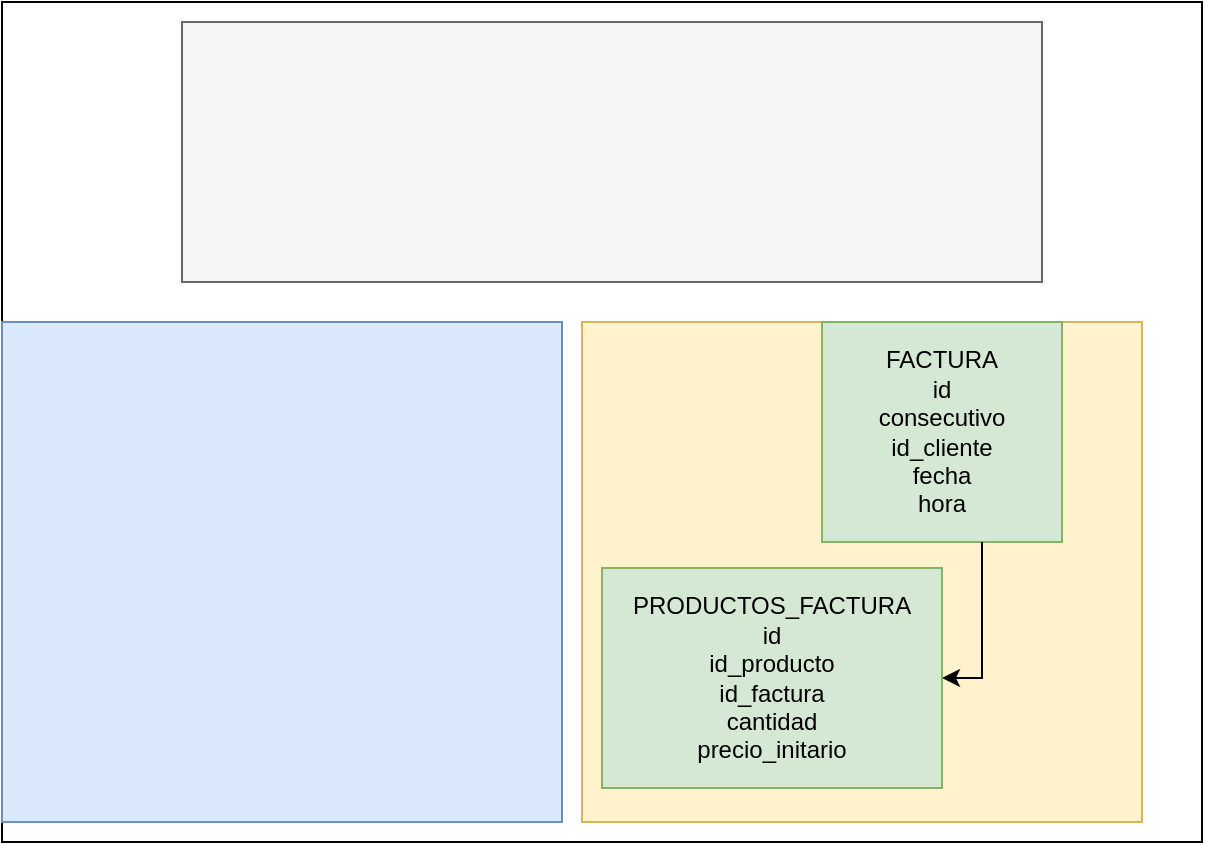 <mxfile version="14.9.2" type="github">
  <diagram id="CnTrR7WhBgnrLXdAodzG" name="Page-1">
    <mxGraphModel dx="942" dy="628" grid="1" gridSize="10" guides="1" tooltips="1" connect="1" arrows="1" fold="1" page="1" pageScale="1" pageWidth="827" pageHeight="1169" math="0" shadow="0">
      <root>
        <mxCell id="0" />
        <mxCell id="1" parent="0" />
        <mxCell id="euy4Yfth89vrqx_T5wz5-1" value="" style="rounded=0;whiteSpace=wrap;html=1;" vertex="1" parent="1">
          <mxGeometry x="40" y="20" width="600" height="420" as="geometry" />
        </mxCell>
        <mxCell id="euy4Yfth89vrqx_T5wz5-2" value="" style="rounded=0;whiteSpace=wrap;html=1;fillColor=#f5f5f5;strokeColor=#666666;fontColor=#333333;" vertex="1" parent="1">
          <mxGeometry x="130" y="30" width="430" height="130" as="geometry" />
        </mxCell>
        <mxCell id="euy4Yfth89vrqx_T5wz5-3" value="" style="rounded=0;whiteSpace=wrap;html=1;fillColor=#dae8fc;strokeColor=#6c8ebf;" vertex="1" parent="1">
          <mxGeometry x="40" y="180" width="280" height="250" as="geometry" />
        </mxCell>
        <mxCell id="euy4Yfth89vrqx_T5wz5-5" value="" style="rounded=0;whiteSpace=wrap;html=1;fillColor=#fff2cc;strokeColor=#d6b656;" vertex="1" parent="1">
          <mxGeometry x="330" y="180" width="280" height="250" as="geometry" />
        </mxCell>
        <mxCell id="euy4Yfth89vrqx_T5wz5-6" value="" style="rounded=0;whiteSpace=wrap;html=1;fillColor=#d5e8d4;strokeColor=#82b366;" vertex="1" parent="1">
          <mxGeometry x="450" y="180" width="120" height="110" as="geometry" />
        </mxCell>
        <mxCell id="euy4Yfth89vrqx_T5wz5-13" style="edgeStyle=orthogonalEdgeStyle;rounded=0;orthogonalLoop=1;jettySize=auto;html=1;entryX=1;entryY=0.5;entryDx=0;entryDy=0;" edge="1" parent="1" target="euy4Yfth89vrqx_T5wz5-9">
          <mxGeometry relative="1" as="geometry">
            <mxPoint x="530" y="290" as="sourcePoint" />
            <Array as="points">
              <mxPoint x="530" y="358" />
            </Array>
          </mxGeometry>
        </mxCell>
        <mxCell id="euy4Yfth89vrqx_T5wz5-7" value="FACTURA&lt;br&gt;id&lt;br&gt;consecutivo&lt;br&gt;id_cliente&lt;br&gt;fecha&lt;br&gt;hora" style="text;html=1;strokeColor=none;fillColor=none;align=center;verticalAlign=middle;whiteSpace=wrap;rounded=0;" vertex="1" parent="1">
          <mxGeometry x="490" y="210" width="40" height="50" as="geometry" />
        </mxCell>
        <mxCell id="euy4Yfth89vrqx_T5wz5-9" value="" style="rounded=0;whiteSpace=wrap;html=1;fillColor=#d5e8d4;strokeColor=#82b366;" vertex="1" parent="1">
          <mxGeometry x="340" y="303" width="170" height="110" as="geometry" />
        </mxCell>
        <mxCell id="euy4Yfth89vrqx_T5wz5-10" value="PRODUCTOS_FACTURA&lt;br&gt;id&lt;br&gt;id_producto&lt;br&gt;id_factura&lt;br&gt;cantidad&lt;br&gt;precio_initario" style="text;html=1;strokeColor=none;fillColor=none;align=center;verticalAlign=middle;whiteSpace=wrap;rounded=0;" vertex="1" parent="1">
          <mxGeometry x="360" y="333" width="130" height="50" as="geometry" />
        </mxCell>
      </root>
    </mxGraphModel>
  </diagram>
</mxfile>

